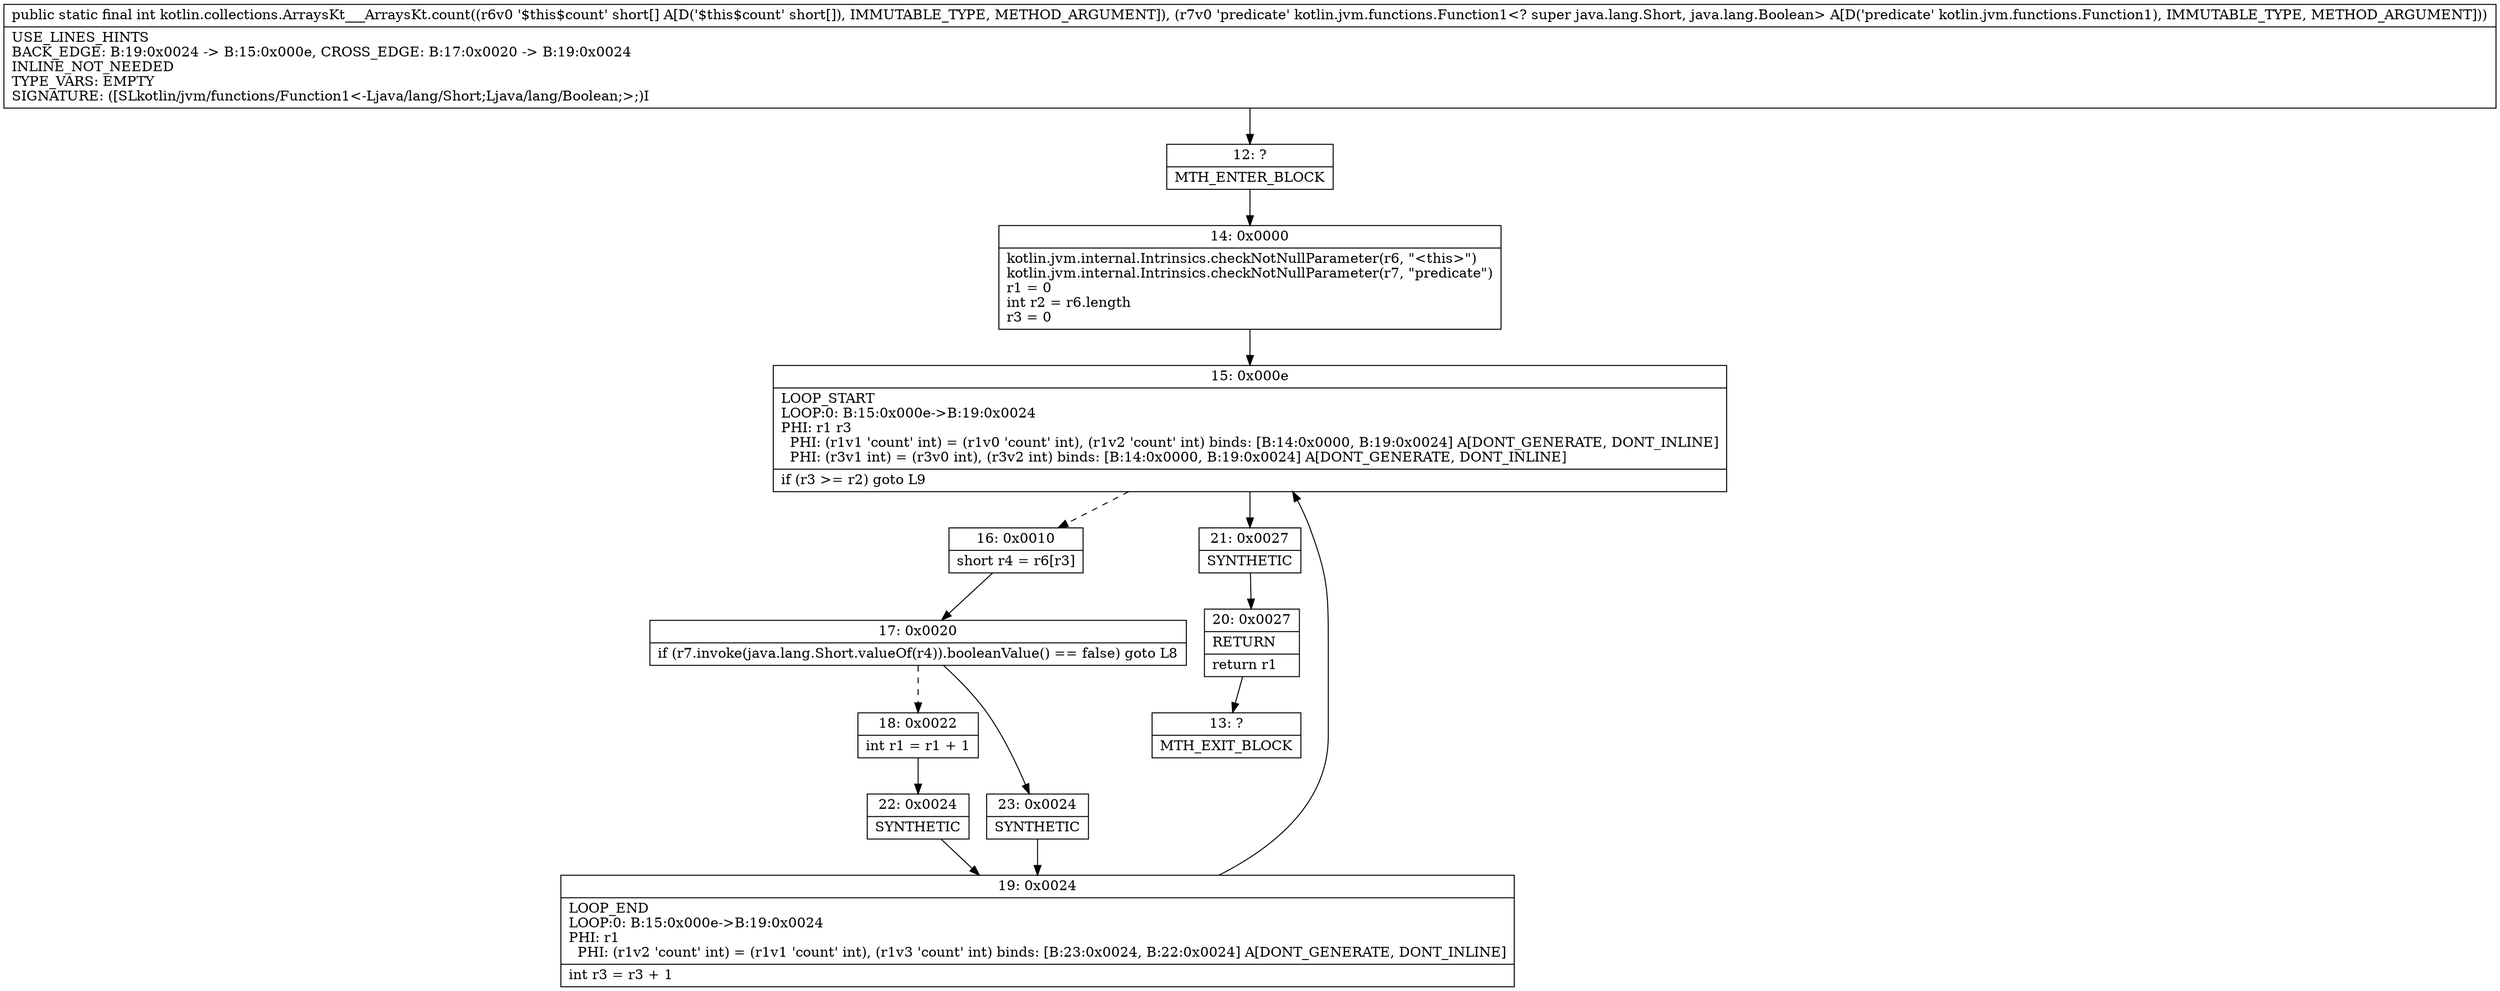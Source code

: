digraph "CFG forkotlin.collections.ArraysKt___ArraysKt.count([SLkotlin\/jvm\/functions\/Function1;)I" {
Node_12 [shape=record,label="{12\:\ ?|MTH_ENTER_BLOCK\l}"];
Node_14 [shape=record,label="{14\:\ 0x0000|kotlin.jvm.internal.Intrinsics.checkNotNullParameter(r6, \"\<this\>\")\lkotlin.jvm.internal.Intrinsics.checkNotNullParameter(r7, \"predicate\")\lr1 = 0\lint r2 = r6.length\lr3 = 0\l}"];
Node_15 [shape=record,label="{15\:\ 0x000e|LOOP_START\lLOOP:0: B:15:0x000e\-\>B:19:0x0024\lPHI: r1 r3 \l  PHI: (r1v1 'count' int) = (r1v0 'count' int), (r1v2 'count' int) binds: [B:14:0x0000, B:19:0x0024] A[DONT_GENERATE, DONT_INLINE]\l  PHI: (r3v1 int) = (r3v0 int), (r3v2 int) binds: [B:14:0x0000, B:19:0x0024] A[DONT_GENERATE, DONT_INLINE]\l|if (r3 \>= r2) goto L9\l}"];
Node_16 [shape=record,label="{16\:\ 0x0010|short r4 = r6[r3]\l}"];
Node_17 [shape=record,label="{17\:\ 0x0020|if (r7.invoke(java.lang.Short.valueOf(r4)).booleanValue() == false) goto L8\l}"];
Node_18 [shape=record,label="{18\:\ 0x0022|int r1 = r1 + 1\l}"];
Node_22 [shape=record,label="{22\:\ 0x0024|SYNTHETIC\l}"];
Node_19 [shape=record,label="{19\:\ 0x0024|LOOP_END\lLOOP:0: B:15:0x000e\-\>B:19:0x0024\lPHI: r1 \l  PHI: (r1v2 'count' int) = (r1v1 'count' int), (r1v3 'count' int) binds: [B:23:0x0024, B:22:0x0024] A[DONT_GENERATE, DONT_INLINE]\l|int r3 = r3 + 1\l}"];
Node_23 [shape=record,label="{23\:\ 0x0024|SYNTHETIC\l}"];
Node_21 [shape=record,label="{21\:\ 0x0027|SYNTHETIC\l}"];
Node_20 [shape=record,label="{20\:\ 0x0027|RETURN\l|return r1\l}"];
Node_13 [shape=record,label="{13\:\ ?|MTH_EXIT_BLOCK\l}"];
MethodNode[shape=record,label="{public static final int kotlin.collections.ArraysKt___ArraysKt.count((r6v0 '$this$count' short[] A[D('$this$count' short[]), IMMUTABLE_TYPE, METHOD_ARGUMENT]), (r7v0 'predicate' kotlin.jvm.functions.Function1\<? super java.lang.Short, java.lang.Boolean\> A[D('predicate' kotlin.jvm.functions.Function1), IMMUTABLE_TYPE, METHOD_ARGUMENT]))  | USE_LINES_HINTS\lBACK_EDGE: B:19:0x0024 \-\> B:15:0x000e, CROSS_EDGE: B:17:0x0020 \-\> B:19:0x0024\lINLINE_NOT_NEEDED\lTYPE_VARS: EMPTY\lSIGNATURE: ([SLkotlin\/jvm\/functions\/Function1\<\-Ljava\/lang\/Short;Ljava\/lang\/Boolean;\>;)I\l}"];
MethodNode -> Node_12;Node_12 -> Node_14;
Node_14 -> Node_15;
Node_15 -> Node_16[style=dashed];
Node_15 -> Node_21;
Node_16 -> Node_17;
Node_17 -> Node_18[style=dashed];
Node_17 -> Node_23;
Node_18 -> Node_22;
Node_22 -> Node_19;
Node_19 -> Node_15;
Node_23 -> Node_19;
Node_21 -> Node_20;
Node_20 -> Node_13;
}

